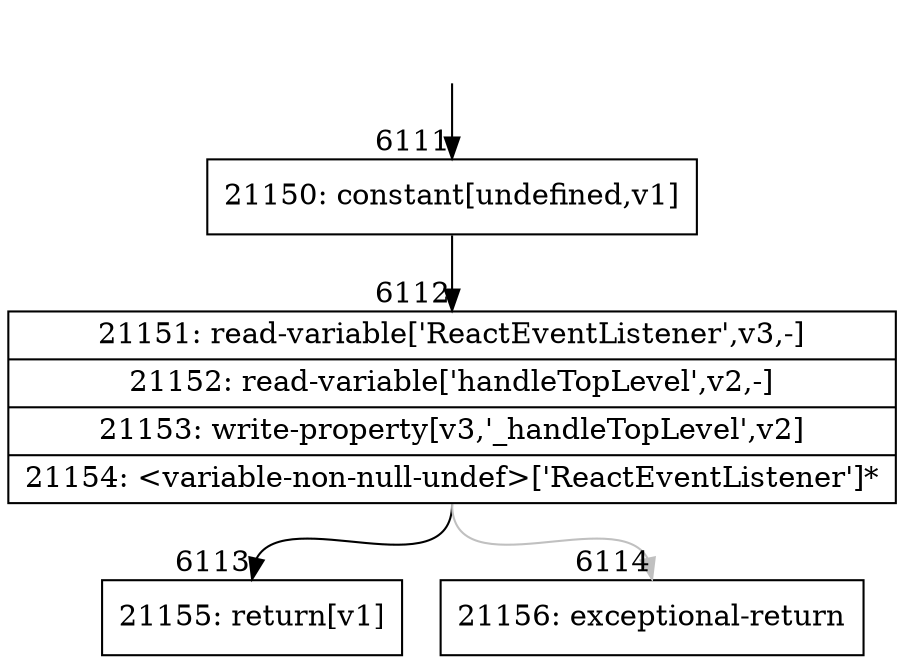 digraph {
rankdir="TD"
BB_entry418[shape=none,label=""];
BB_entry418 -> BB6111 [tailport=s, headport=n, headlabel="    6111"]
BB6111 [shape=record label="{21150: constant[undefined,v1]}" ] 
BB6111 -> BB6112 [tailport=s, headport=n, headlabel="      6112"]
BB6112 [shape=record label="{21151: read-variable['ReactEventListener',v3,-]|21152: read-variable['handleTopLevel',v2,-]|21153: write-property[v3,'_handleTopLevel',v2]|21154: \<variable-non-null-undef\>['ReactEventListener']*}" ] 
BB6112 -> BB6113 [tailport=s, headport=n, headlabel="      6113"]
BB6112 -> BB6114 [tailport=s, headport=n, color=gray, headlabel="      6114"]
BB6113 [shape=record label="{21155: return[v1]}" ] 
BB6114 [shape=record label="{21156: exceptional-return}" ] 
//#$~ 10844
}
